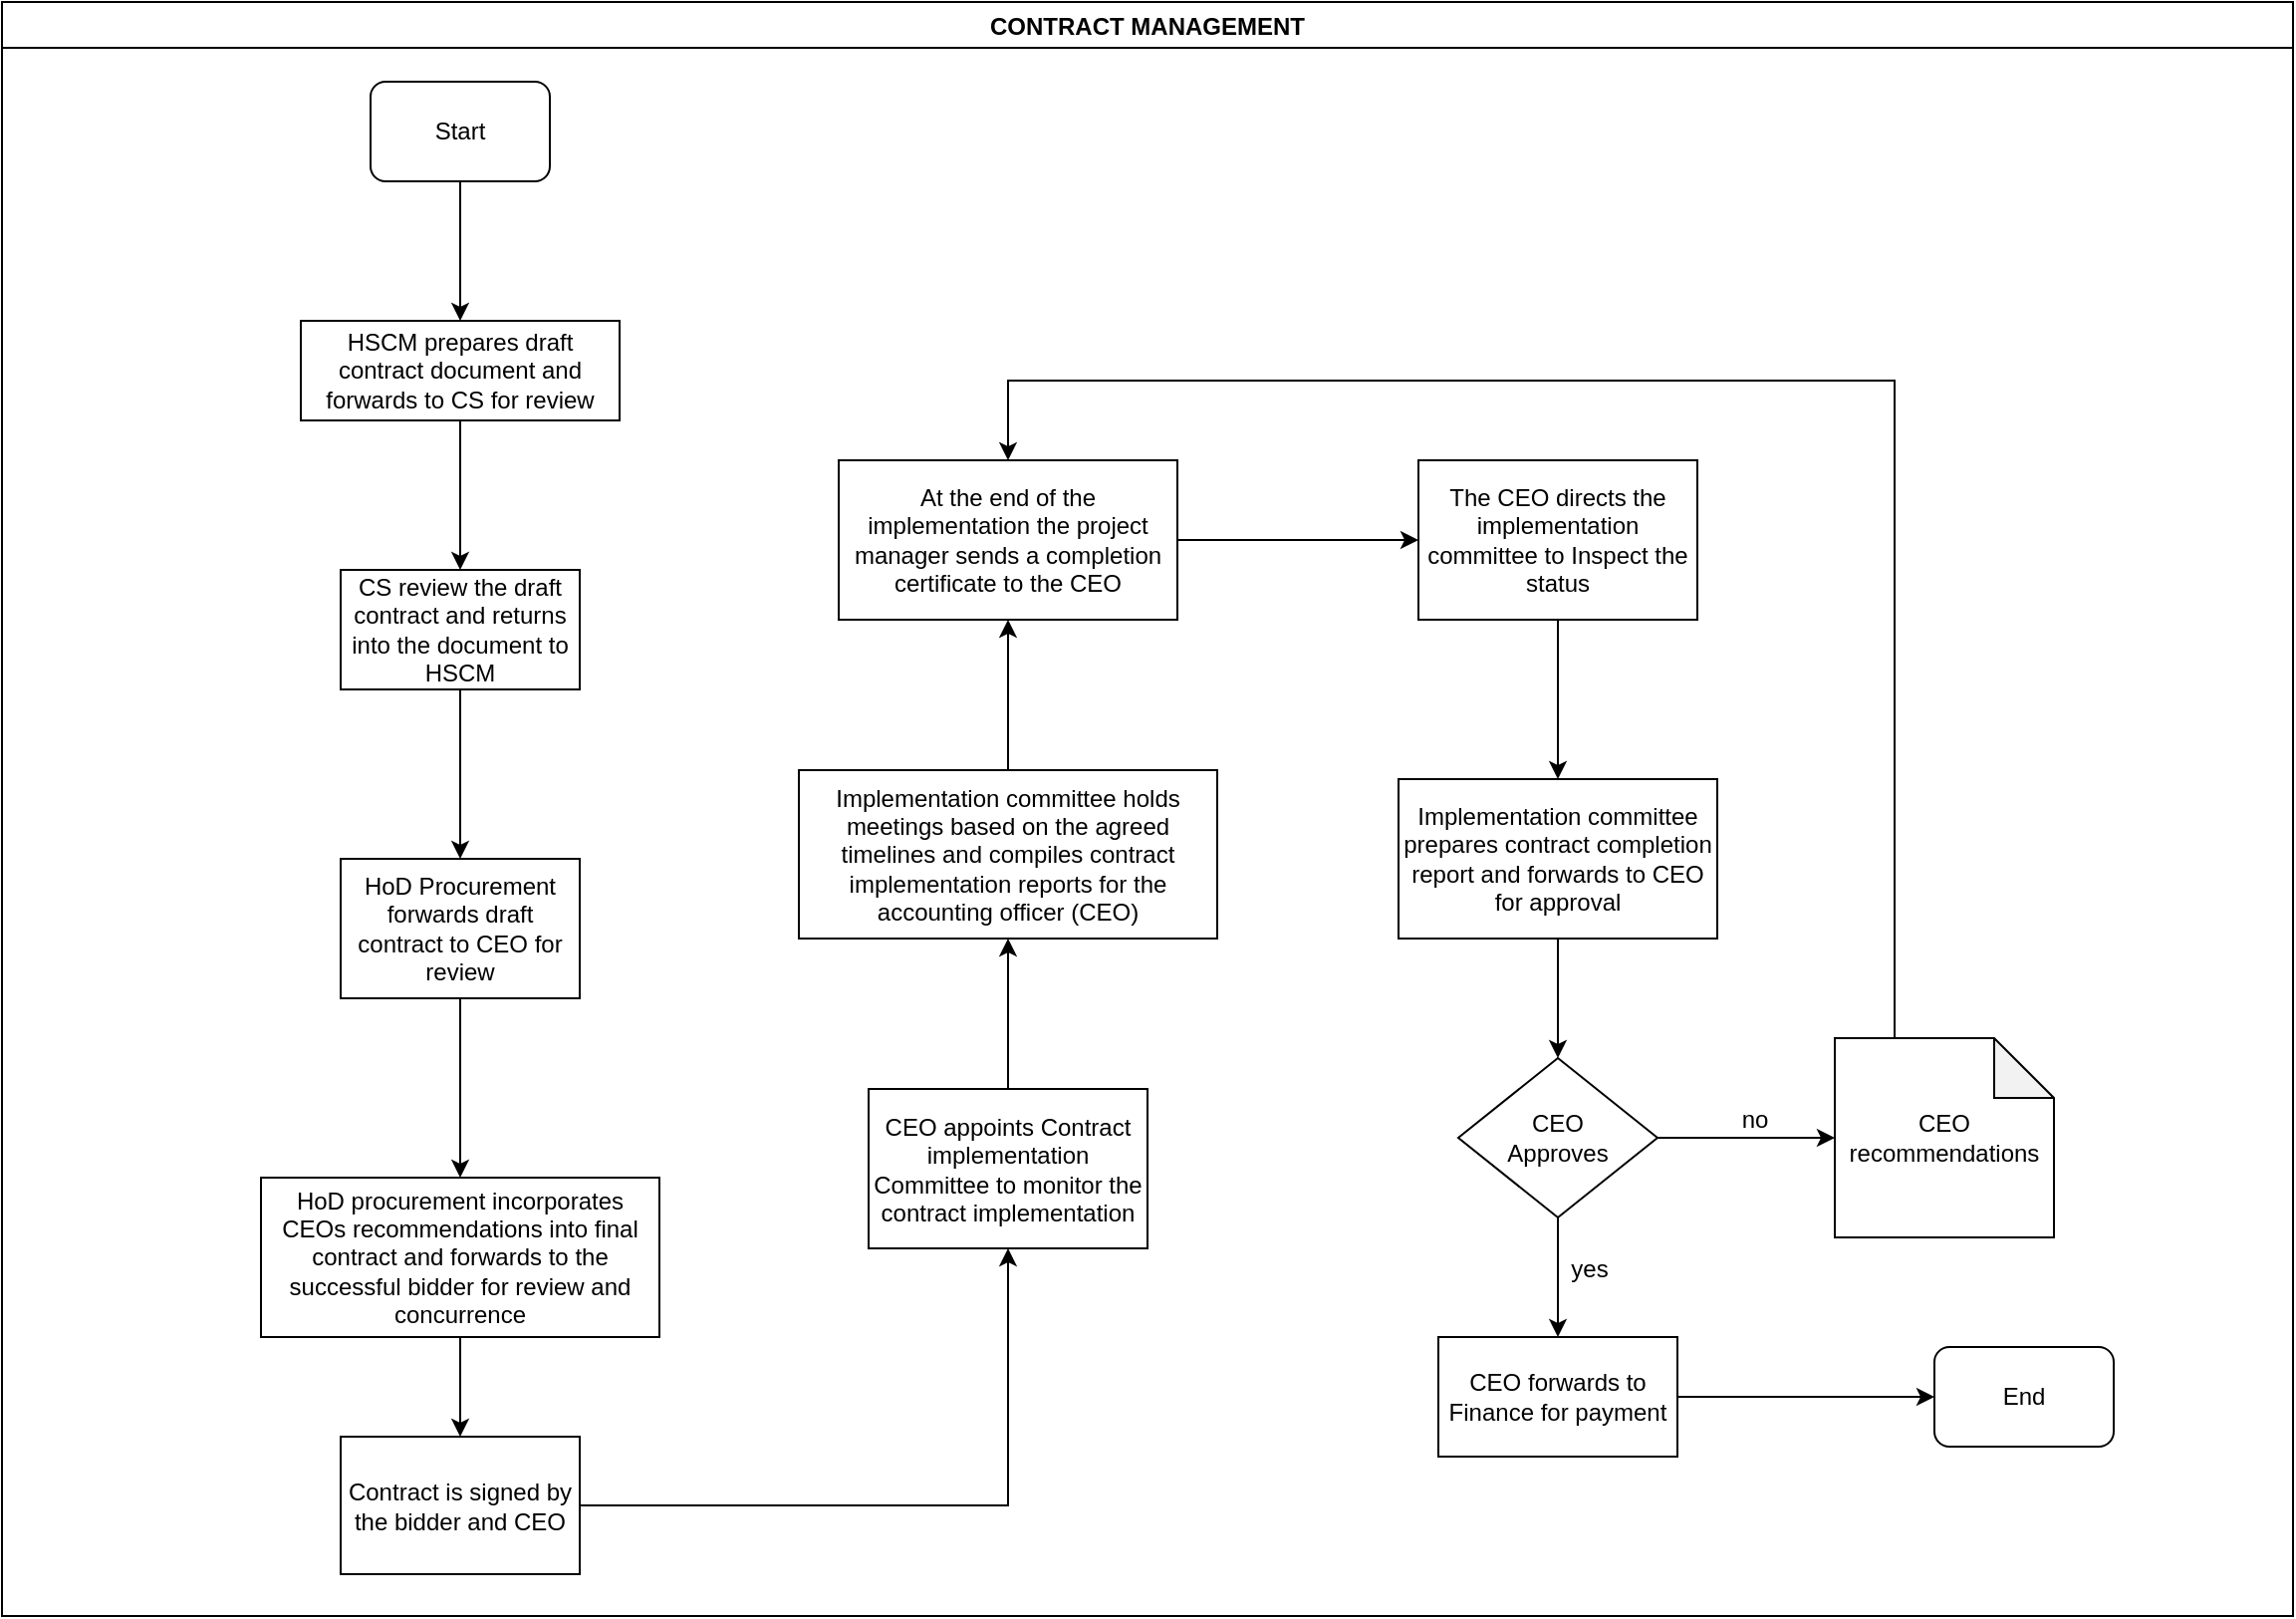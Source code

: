 <mxfile version="14.0.0" type="github">
  <diagram id="j9NaWDG-PyvncAnLxbCq" name="Page-1">
    <mxGraphModel dx="1038" dy="547" grid="1" gridSize="10" guides="1" tooltips="1" connect="1" arrows="1" fold="1" page="1" pageScale="1" pageWidth="1169" pageHeight="827" math="0" shadow="0">
      <root>
        <mxCell id="0" />
        <mxCell id="1" parent="0" />
        <mxCell id="UBPsL0NpM_ScLO13zL5S-83" value="CONTRACT MANAGEMENT" style="swimlane;" vertex="1" parent="1">
          <mxGeometry x="10" y="10" width="1150" height="810" as="geometry" />
        </mxCell>
        <mxCell id="UBPsL0NpM_ScLO13zL5S-84" value="Start" style="rounded=1;whiteSpace=wrap;html=1;" vertex="1" parent="UBPsL0NpM_ScLO13zL5S-83">
          <mxGeometry x="185" y="40" width="90" height="50" as="geometry" />
        </mxCell>
        <mxCell id="UBPsL0NpM_ScLO13zL5S-85" value="HSCM prepares draft contract document and forwards to CS for review" style="rounded=0;whiteSpace=wrap;html=1;" vertex="1" parent="UBPsL0NpM_ScLO13zL5S-83">
          <mxGeometry x="150" y="160" width="160" height="50" as="geometry" />
        </mxCell>
        <mxCell id="UBPsL0NpM_ScLO13zL5S-86" value="" style="edgeStyle=orthogonalEdgeStyle;rounded=0;orthogonalLoop=1;jettySize=auto;html=1;" edge="1" parent="UBPsL0NpM_ScLO13zL5S-83" source="UBPsL0NpM_ScLO13zL5S-84" target="UBPsL0NpM_ScLO13zL5S-85">
          <mxGeometry relative="1" as="geometry">
            <mxPoint x="230" y="165" as="targetPoint" />
          </mxGeometry>
        </mxCell>
        <mxCell id="UBPsL0NpM_ScLO13zL5S-87" value="HoD Procurement forwards draft contract to CEO for review" style="whiteSpace=wrap;html=1;rounded=0;" vertex="1" parent="UBPsL0NpM_ScLO13zL5S-83">
          <mxGeometry x="170" y="430" width="120" height="70" as="geometry" />
        </mxCell>
        <mxCell id="UBPsL0NpM_ScLO13zL5S-89" value="HoD procurement incorporates CEOs recommendations into final contract and forwards to the successful bidder for review and concurrence" style="whiteSpace=wrap;html=1;rounded=0;" vertex="1" parent="UBPsL0NpM_ScLO13zL5S-83">
          <mxGeometry x="130" y="590" width="200" height="80" as="geometry" />
        </mxCell>
        <mxCell id="UBPsL0NpM_ScLO13zL5S-90" value="" style="edgeStyle=orthogonalEdgeStyle;rounded=0;orthogonalLoop=1;jettySize=auto;html=1;" edge="1" parent="UBPsL0NpM_ScLO13zL5S-83" source="UBPsL0NpM_ScLO13zL5S-87" target="UBPsL0NpM_ScLO13zL5S-89">
          <mxGeometry relative="1" as="geometry" />
        </mxCell>
        <mxCell id="UBPsL0NpM_ScLO13zL5S-91" value="Contract is signed by the bidder and CEO" style="whiteSpace=wrap;html=1;rounded=0;" vertex="1" parent="UBPsL0NpM_ScLO13zL5S-83">
          <mxGeometry x="170" y="720" width="120" height="69" as="geometry" />
        </mxCell>
        <mxCell id="UBPsL0NpM_ScLO13zL5S-92" value="" style="edgeStyle=orthogonalEdgeStyle;rounded=0;orthogonalLoop=1;jettySize=auto;html=1;" edge="1" parent="UBPsL0NpM_ScLO13zL5S-83" source="UBPsL0NpM_ScLO13zL5S-89" target="UBPsL0NpM_ScLO13zL5S-91">
          <mxGeometry relative="1" as="geometry" />
        </mxCell>
        <mxCell id="UBPsL0NpM_ScLO13zL5S-93" value="CEO appoints Contract implementation Committee to monitor the contract implementation" style="whiteSpace=wrap;html=1;rounded=0;" vertex="1" parent="UBPsL0NpM_ScLO13zL5S-83">
          <mxGeometry x="435" y="545.5" width="140" height="80" as="geometry" />
        </mxCell>
        <mxCell id="UBPsL0NpM_ScLO13zL5S-94" value="" style="edgeStyle=orthogonalEdgeStyle;rounded=0;orthogonalLoop=1;jettySize=auto;html=1;" edge="1" parent="UBPsL0NpM_ScLO13zL5S-83" source="UBPsL0NpM_ScLO13zL5S-91" target="UBPsL0NpM_ScLO13zL5S-93">
          <mxGeometry relative="1" as="geometry" />
        </mxCell>
        <mxCell id="UBPsL0NpM_ScLO13zL5S-95" value="&lt;div&gt;CEO&lt;/div&gt;&lt;div&gt;Approves&lt;/div&gt;" style="rhombus;whiteSpace=wrap;html=1;rounded=0;" vertex="1" parent="UBPsL0NpM_ScLO13zL5S-83">
          <mxGeometry x="731" y="530" width="100" height="80" as="geometry" />
        </mxCell>
        <mxCell id="UBPsL0NpM_ScLO13zL5S-96" value="CEO forwards to Finance for payment" style="whiteSpace=wrap;html=1;rounded=0;" vertex="1" parent="UBPsL0NpM_ScLO13zL5S-83">
          <mxGeometry x="721" y="670" width="120" height="60" as="geometry" />
        </mxCell>
        <mxCell id="UBPsL0NpM_ScLO13zL5S-97" value="" style="edgeStyle=orthogonalEdgeStyle;rounded=0;orthogonalLoop=1;jettySize=auto;html=1;" edge="1" parent="UBPsL0NpM_ScLO13zL5S-83" source="UBPsL0NpM_ScLO13zL5S-95" target="UBPsL0NpM_ScLO13zL5S-96">
          <mxGeometry relative="1" as="geometry" />
        </mxCell>
        <mxCell id="UBPsL0NpM_ScLO13zL5S-98" value="yes" style="text;html=1;strokeColor=none;fillColor=none;align=center;verticalAlign=middle;whiteSpace=wrap;rounded=0;" vertex="1" parent="UBPsL0NpM_ScLO13zL5S-83">
          <mxGeometry x="777" y="625.5" width="40" height="20" as="geometry" />
        </mxCell>
        <mxCell id="UBPsL0NpM_ScLO13zL5S-99" value="no" style="text;html=1;strokeColor=none;fillColor=none;align=center;verticalAlign=middle;whiteSpace=wrap;rounded=0;" vertex="1" parent="UBPsL0NpM_ScLO13zL5S-83">
          <mxGeometry x="860" y="551" width="40" height="20" as="geometry" />
        </mxCell>
        <mxCell id="UBPsL0NpM_ScLO13zL5S-100" value="CEO recommendations " style="shape=note;whiteSpace=wrap;html=1;backgroundOutline=1;darkOpacity=0.05;" vertex="1" parent="UBPsL0NpM_ScLO13zL5S-83">
          <mxGeometry x="920" y="520" width="110" height="100" as="geometry" />
        </mxCell>
        <mxCell id="UBPsL0NpM_ScLO13zL5S-101" value="" style="edgeStyle=orthogonalEdgeStyle;rounded=0;orthogonalLoop=1;jettySize=auto;html=1;entryX=0;entryY=0.5;entryDx=0;entryDy=0;entryPerimeter=0;" edge="1" parent="UBPsL0NpM_ScLO13zL5S-83" source="UBPsL0NpM_ScLO13zL5S-95" target="UBPsL0NpM_ScLO13zL5S-100">
          <mxGeometry relative="1" as="geometry">
            <mxPoint x="911" y="570" as="targetPoint" />
          </mxGeometry>
        </mxCell>
        <mxCell id="UBPsL0NpM_ScLO13zL5S-102" value="End" style="rounded=1;whiteSpace=wrap;html=1;" vertex="1" parent="UBPsL0NpM_ScLO13zL5S-83">
          <mxGeometry x="970" y="675" width="90" height="50" as="geometry" />
        </mxCell>
        <mxCell id="UBPsL0NpM_ScLO13zL5S-103" value="" style="edgeStyle=orthogonalEdgeStyle;rounded=0;orthogonalLoop=1;jettySize=auto;html=1;entryX=0;entryY=0.5;entryDx=0;entryDy=0;" edge="1" parent="UBPsL0NpM_ScLO13zL5S-83" source="UBPsL0NpM_ScLO13zL5S-96" target="UBPsL0NpM_ScLO13zL5S-102">
          <mxGeometry relative="1" as="geometry">
            <mxPoint x="921" y="700" as="targetPoint" />
          </mxGeometry>
        </mxCell>
        <mxCell id="UBPsL0NpM_ScLO13zL5S-104" value="" style="edgeStyle=orthogonalEdgeStyle;rounded=0;orthogonalLoop=1;jettySize=auto;html=1;" edge="1" parent="1" source="UBPsL0NpM_ScLO13zL5S-105" target="UBPsL0NpM_ScLO13zL5S-108">
          <mxGeometry relative="1" as="geometry" />
        </mxCell>
        <mxCell id="UBPsL0NpM_ScLO13zL5S-105" value="Implementation committee holds meetings based on the agreed timelines and compiles contract implementation reports for the accounting officer (CEO)" style="whiteSpace=wrap;html=1;rounded=0;" vertex="1" parent="1">
          <mxGeometry x="410" y="395.5" width="210" height="84.5" as="geometry" />
        </mxCell>
        <mxCell id="UBPsL0NpM_ScLO13zL5S-106" value="" style="edgeStyle=orthogonalEdgeStyle;rounded=0;orthogonalLoop=1;jettySize=auto;html=1;" edge="1" parent="1" source="UBPsL0NpM_ScLO13zL5S-93" target="UBPsL0NpM_ScLO13zL5S-105">
          <mxGeometry relative="1" as="geometry" />
        </mxCell>
        <mxCell id="UBPsL0NpM_ScLO13zL5S-107" value="" style="edgeStyle=orthogonalEdgeStyle;rounded=0;orthogonalLoop=1;jettySize=auto;html=1;" edge="1" parent="1" source="UBPsL0NpM_ScLO13zL5S-108" target="UBPsL0NpM_ScLO13zL5S-110">
          <mxGeometry relative="1" as="geometry" />
        </mxCell>
        <mxCell id="UBPsL0NpM_ScLO13zL5S-108" value="At the end of the implementation the project manager sends a completion certificate to the CEO" style="whiteSpace=wrap;html=1;rounded=0;" vertex="1" parent="1">
          <mxGeometry x="430" y="240" width="170" height="80" as="geometry" />
        </mxCell>
        <mxCell id="UBPsL0NpM_ScLO13zL5S-109" value="" style="edgeStyle=orthogonalEdgeStyle;rounded=0;orthogonalLoop=1;jettySize=auto;html=1;" edge="1" parent="1" source="UBPsL0NpM_ScLO13zL5S-110" target="UBPsL0NpM_ScLO13zL5S-112">
          <mxGeometry relative="1" as="geometry" />
        </mxCell>
        <mxCell id="UBPsL0NpM_ScLO13zL5S-110" value="The CEO directs the implementation committee to Inspect the status" style="whiteSpace=wrap;html=1;rounded=0;" vertex="1" parent="1">
          <mxGeometry x="721" y="240" width="140" height="80" as="geometry" />
        </mxCell>
        <mxCell id="UBPsL0NpM_ScLO13zL5S-111" value="" style="edgeStyle=orthogonalEdgeStyle;rounded=0;orthogonalLoop=1;jettySize=auto;html=1;" edge="1" parent="1" source="UBPsL0NpM_ScLO13zL5S-112" target="UBPsL0NpM_ScLO13zL5S-95">
          <mxGeometry relative="1" as="geometry" />
        </mxCell>
        <mxCell id="UBPsL0NpM_ScLO13zL5S-112" value="Implementation committee prepares contract completion report and forwards to CEO for approval" style="whiteSpace=wrap;html=1;rounded=0;" vertex="1" parent="1">
          <mxGeometry x="711" y="400" width="160" height="80" as="geometry" />
        </mxCell>
        <mxCell id="UBPsL0NpM_ScLO13zL5S-113" value="" style="edgeStyle=orthogonalEdgeStyle;rounded=0;orthogonalLoop=1;jettySize=auto;html=1;entryX=0.5;entryY=0;entryDx=0;entryDy=0;" edge="1" parent="1" source="UBPsL0NpM_ScLO13zL5S-100" target="UBPsL0NpM_ScLO13zL5S-108">
          <mxGeometry relative="1" as="geometry">
            <mxPoint x="970" y="430" as="targetPoint" />
            <Array as="points">
              <mxPoint x="960" y="200" />
              <mxPoint x="515" y="200" />
            </Array>
          </mxGeometry>
        </mxCell>
        <mxCell id="UBPsL0NpM_ScLO13zL5S-117" value="" style="edgeStyle=orthogonalEdgeStyle;rounded=0;orthogonalLoop=1;jettySize=auto;html=1;entryX=0.5;entryY=0;entryDx=0;entryDy=0;" edge="1" parent="1" source="UBPsL0NpM_ScLO13zL5S-114" target="UBPsL0NpM_ScLO13zL5S-87">
          <mxGeometry relative="1" as="geometry">
            <mxPoint x="240" y="435" as="targetPoint" />
          </mxGeometry>
        </mxCell>
        <mxCell id="UBPsL0NpM_ScLO13zL5S-114" value="CS review the draft contract and returns into the document to HSCM" style="whiteSpace=wrap;html=1;rounded=0;" vertex="1" parent="1">
          <mxGeometry x="180" y="295" width="120" height="60" as="geometry" />
        </mxCell>
        <mxCell id="UBPsL0NpM_ScLO13zL5S-115" value="" style="edgeStyle=orthogonalEdgeStyle;rounded=0;orthogonalLoop=1;jettySize=auto;html=1;" edge="1" parent="1" source="UBPsL0NpM_ScLO13zL5S-85" target="UBPsL0NpM_ScLO13zL5S-114">
          <mxGeometry relative="1" as="geometry" />
        </mxCell>
      </root>
    </mxGraphModel>
  </diagram>
</mxfile>
